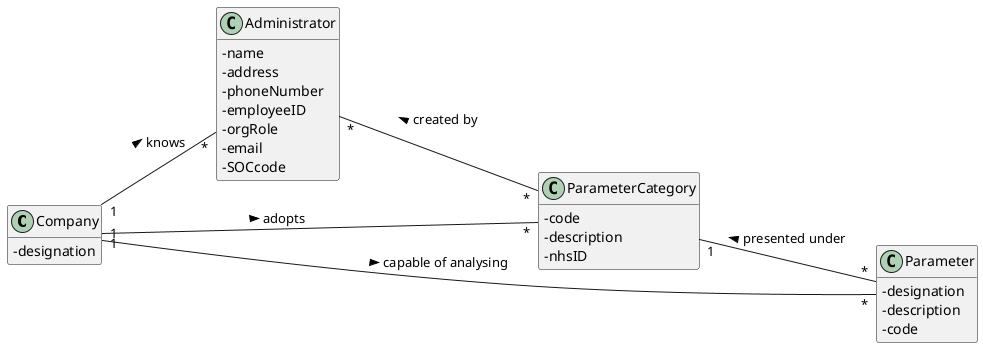 @startuml
'https://plantuml.com/class-diagram
hide methods
left to right direction
class Company
class Administrator
class ParameterCategory
class Parameter


Company "1" -- "*" Parameter : > capable of analysing
Company "1" -- "*" ParameterCategory : > adopts
Company "1" -- "*" Administrator : > knows
ParameterCategory "1" -- "*" Parameter : < presented under
Administrator "*" -- "*" ParameterCategory : < created by

skinparam classAttributeIconSize 0
class Company{
-designation
}



class ParameterCategory{
-code
-description
-nhsID
}

class Parameter{
-designation
-description
-code
}

class Administrator{
-name
-address
-phoneNumber
-employeeID
-orgRole
-email
-SOCcode
}


@enduml